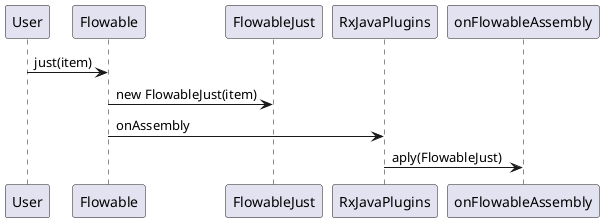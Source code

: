 @startuml
User->Flowable:just(item)
Flowable->FlowableJust:new FlowableJust(item)
Flowable->RxJavaPlugins:onAssembly
RxJavaPlugins->onFlowableAssembly:aply(FlowableJust)


'
'Alice -> Bob: Authentication Request
'Bob --> Alice: Authentication Response
'
'Alice -> Bob: Another authentication Request
'Alice <-- Bob: another authentication Response
@enduml